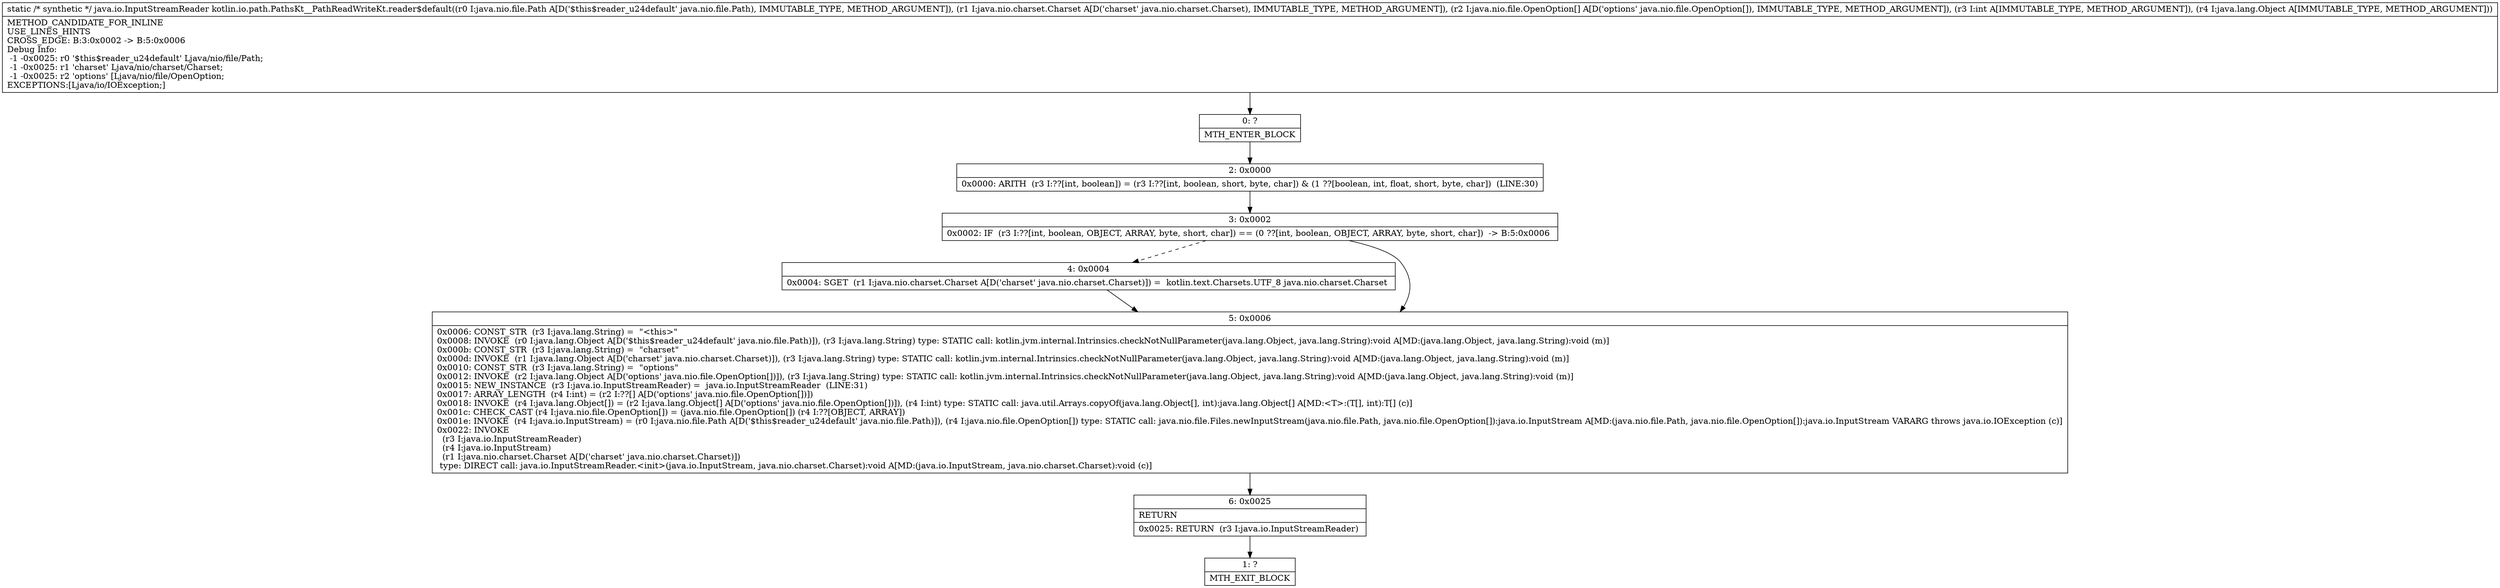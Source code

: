 digraph "CFG forkotlin.io.path.PathsKt__PathReadWriteKt.reader$default(Ljava\/nio\/file\/Path;Ljava\/nio\/charset\/Charset;[Ljava\/nio\/file\/OpenOption;ILjava\/lang\/Object;)Ljava\/io\/InputStreamReader;" {
Node_0 [shape=record,label="{0\:\ ?|MTH_ENTER_BLOCK\l}"];
Node_2 [shape=record,label="{2\:\ 0x0000|0x0000: ARITH  (r3 I:??[int, boolean]) = (r3 I:??[int, boolean, short, byte, char]) & (1 ??[boolean, int, float, short, byte, char])  (LINE:30)\l}"];
Node_3 [shape=record,label="{3\:\ 0x0002|0x0002: IF  (r3 I:??[int, boolean, OBJECT, ARRAY, byte, short, char]) == (0 ??[int, boolean, OBJECT, ARRAY, byte, short, char])  \-\> B:5:0x0006 \l}"];
Node_4 [shape=record,label="{4\:\ 0x0004|0x0004: SGET  (r1 I:java.nio.charset.Charset A[D('charset' java.nio.charset.Charset)]) =  kotlin.text.Charsets.UTF_8 java.nio.charset.Charset \l}"];
Node_5 [shape=record,label="{5\:\ 0x0006|0x0006: CONST_STR  (r3 I:java.lang.String) =  \"\<this\>\" \l0x0008: INVOKE  (r0 I:java.lang.Object A[D('$this$reader_u24default' java.nio.file.Path)]), (r3 I:java.lang.String) type: STATIC call: kotlin.jvm.internal.Intrinsics.checkNotNullParameter(java.lang.Object, java.lang.String):void A[MD:(java.lang.Object, java.lang.String):void (m)]\l0x000b: CONST_STR  (r3 I:java.lang.String) =  \"charset\" \l0x000d: INVOKE  (r1 I:java.lang.Object A[D('charset' java.nio.charset.Charset)]), (r3 I:java.lang.String) type: STATIC call: kotlin.jvm.internal.Intrinsics.checkNotNullParameter(java.lang.Object, java.lang.String):void A[MD:(java.lang.Object, java.lang.String):void (m)]\l0x0010: CONST_STR  (r3 I:java.lang.String) =  \"options\" \l0x0012: INVOKE  (r2 I:java.lang.Object A[D('options' java.nio.file.OpenOption[])]), (r3 I:java.lang.String) type: STATIC call: kotlin.jvm.internal.Intrinsics.checkNotNullParameter(java.lang.Object, java.lang.String):void A[MD:(java.lang.Object, java.lang.String):void (m)]\l0x0015: NEW_INSTANCE  (r3 I:java.io.InputStreamReader) =  java.io.InputStreamReader  (LINE:31)\l0x0017: ARRAY_LENGTH  (r4 I:int) = (r2 I:??[] A[D('options' java.nio.file.OpenOption[])]) \l0x0018: INVOKE  (r4 I:java.lang.Object[]) = (r2 I:java.lang.Object[] A[D('options' java.nio.file.OpenOption[])]), (r4 I:int) type: STATIC call: java.util.Arrays.copyOf(java.lang.Object[], int):java.lang.Object[] A[MD:\<T\>:(T[], int):T[] (c)]\l0x001c: CHECK_CAST (r4 I:java.nio.file.OpenOption[]) = (java.nio.file.OpenOption[]) (r4 I:??[OBJECT, ARRAY]) \l0x001e: INVOKE  (r4 I:java.io.InputStream) = (r0 I:java.nio.file.Path A[D('$this$reader_u24default' java.nio.file.Path)]), (r4 I:java.nio.file.OpenOption[]) type: STATIC call: java.nio.file.Files.newInputStream(java.nio.file.Path, java.nio.file.OpenOption[]):java.io.InputStream A[MD:(java.nio.file.Path, java.nio.file.OpenOption[]):java.io.InputStream VARARG throws java.io.IOException (c)]\l0x0022: INVOKE  \l  (r3 I:java.io.InputStreamReader)\l  (r4 I:java.io.InputStream)\l  (r1 I:java.nio.charset.Charset A[D('charset' java.nio.charset.Charset)])\l type: DIRECT call: java.io.InputStreamReader.\<init\>(java.io.InputStream, java.nio.charset.Charset):void A[MD:(java.io.InputStream, java.nio.charset.Charset):void (c)]\l}"];
Node_6 [shape=record,label="{6\:\ 0x0025|RETURN\l|0x0025: RETURN  (r3 I:java.io.InputStreamReader) \l}"];
Node_1 [shape=record,label="{1\:\ ?|MTH_EXIT_BLOCK\l}"];
MethodNode[shape=record,label="{static \/* synthetic *\/ java.io.InputStreamReader kotlin.io.path.PathsKt__PathReadWriteKt.reader$default((r0 I:java.nio.file.Path A[D('$this$reader_u24default' java.nio.file.Path), IMMUTABLE_TYPE, METHOD_ARGUMENT]), (r1 I:java.nio.charset.Charset A[D('charset' java.nio.charset.Charset), IMMUTABLE_TYPE, METHOD_ARGUMENT]), (r2 I:java.nio.file.OpenOption[] A[D('options' java.nio.file.OpenOption[]), IMMUTABLE_TYPE, METHOD_ARGUMENT]), (r3 I:int A[IMMUTABLE_TYPE, METHOD_ARGUMENT]), (r4 I:java.lang.Object A[IMMUTABLE_TYPE, METHOD_ARGUMENT]))  | METHOD_CANDIDATE_FOR_INLINE\lUSE_LINES_HINTS\lCROSS_EDGE: B:3:0x0002 \-\> B:5:0x0006\lDebug Info:\l  \-1 \-0x0025: r0 '$this$reader_u24default' Ljava\/nio\/file\/Path;\l  \-1 \-0x0025: r1 'charset' Ljava\/nio\/charset\/Charset;\l  \-1 \-0x0025: r2 'options' [Ljava\/nio\/file\/OpenOption;\lEXCEPTIONS:[Ljava\/io\/IOException;]\l}"];
MethodNode -> Node_0;Node_0 -> Node_2;
Node_2 -> Node_3;
Node_3 -> Node_4[style=dashed];
Node_3 -> Node_5;
Node_4 -> Node_5;
Node_5 -> Node_6;
Node_6 -> Node_1;
}

